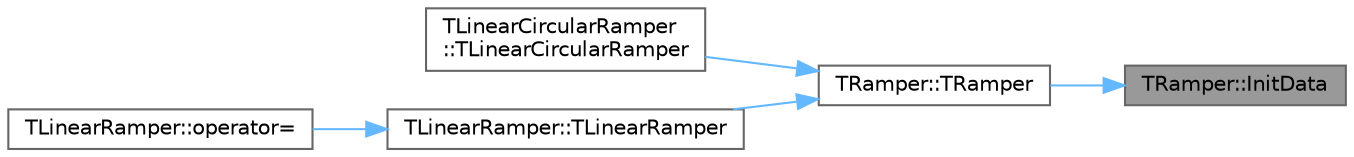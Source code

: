 digraph "TRamper::InitData"
{
 // INTERACTIVE_SVG=YES
 // LATEX_PDF_SIZE
  bgcolor="transparent";
  edge [fontname=Helvetica,fontsize=10,labelfontname=Helvetica,labelfontsize=10];
  node [fontname=Helvetica,fontsize=10,shape=box,height=0.2,width=0.4];
  rankdir="RL";
  Node1 [id="Node000001",label="TRamper::InitData",height=0.2,width=0.4,color="gray40", fillcolor="grey60", style="filled", fontcolor="black",tooltip=" "];
  Node1 -> Node2 [id="edge1_Node000001_Node000002",dir="back",color="steelblue1",style="solid",tooltip=" "];
  Node2 [id="Node000002",label="TRamper::TRamper",height=0.2,width=0.4,color="grey40", fillcolor="white", style="filled",URL="$db/dbf/classTRamper.html#a6cff9b67d00b60bb7a35d4373125d50c",tooltip=" "];
  Node2 -> Node3 [id="edge2_Node000002_Node000003",dir="back",color="steelblue1",style="solid",tooltip=" "];
  Node3 [id="Node000003",label="TLinearCircularRamper\l::TLinearCircularRamper",height=0.2,width=0.4,color="grey40", fillcolor="white", style="filled",URL="$da/d7d/classTLinearCircularRamper.html#ad63677858bf6891a2e52ba8931b4ff2c",tooltip=" "];
  Node2 -> Node4 [id="edge3_Node000002_Node000004",dir="back",color="steelblue1",style="solid",tooltip=" "];
  Node4 [id="Node000004",label="TLinearRamper::TLinearRamper",height=0.2,width=0.4,color="grey40", fillcolor="white", style="filled",URL="$d4/d9e/classTLinearRamper.html#a1975329f66bdb8987f970702b2ef1301",tooltip=" "];
  Node4 -> Node5 [id="edge4_Node000004_Node000005",dir="back",color="steelblue1",style="solid",tooltip=" "];
  Node5 [id="Node000005",label="TLinearRamper::operator=",height=0.2,width=0.4,color="grey40", fillcolor="white", style="filled",URL="$d4/d9e/classTLinearRamper.html#a82b8687c875464c2cbe433df5a016b02",tooltip=" "];
}
